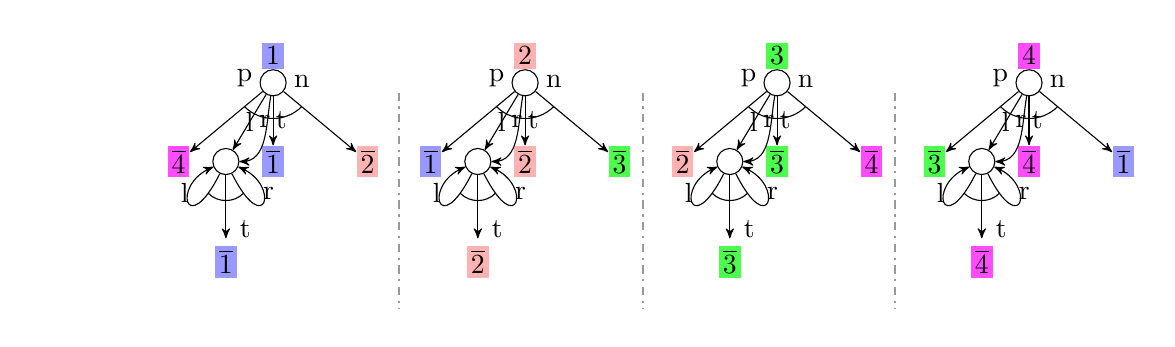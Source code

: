 \usetikzlibrary{arrows}
\begin{tikzpicture}
[
	scale=1,
	transform shape
%	edge from parent/.style={draw,->,>=stealth'}
]

\path[use as bounding box] (-30mm,7mm) rectangle (111mm,-30mm);

\definecolor{ref1col}{rgb}{0.6,0.6,1.0}
\definecolor{ref2col}{rgb}{1.0,0.7,0.7}
\definecolor{ref3col}{rgb}{0.3,1.0,0.3}
\definecolor{ref4col}{rgb}{1.0,0.3,1.0}

\tikzstyle{state}=[draw,circle]
\tikzstyle{trans}=[draw,->,>=stealth']
\tikzstyle{abstr}=[draw,dotted,thick]
\tikzstyle{ref}=[rectangle,inner sep=0.5mm]
\tikzstyle{sepline}=[draw=black!40,thick,dashdotted]

% Automaton 1
\node[state] (q1) at (0mm,0mm) {};
\node[ref,fill=ref1col] (r4) [below of=q1] {$\overline{1}$};
\node[state,node distance=6mm] (r3) [left of=r4] {};
\node[ref,fill=ref4col,node distance=6mm] (r1) [left of=r3] {$\overline{4}$};
\node[] (r5) [right of=r4] {};
\node[ref,fill=ref2col,node distance=2mm] (r2) [right of=r5] {$\overline{2}$};

\draw (q1) edge[trans] node[near start,label={above:p}] (r1mid) {} (r1);
\draw (q1) edge[trans] node[near start,label={above:n}] (r2mid) {} (r2);
\draw (q1) edge[trans] node[label={[label distance=-3mm] left:l}] {} (r3);
\draw (q1) edge[trans] node[near start,label={[label distance=-3mm]below right:t}] (r4mid) {} (r4);
\draw (q1) edge[trans,out=260,in=0] node[near start,label={[label distance=-4mm] below left:r}] (r5mid) {} (r3);
\draw (r1mid.center) to[out=-45,in=225] (r2mid.center);

\node[anchor=south,ref,fill=ref1col] at (q1.north) {1};

\node[inner sep=0] (s2) [below of=r3] {};
\node[ref,fill=ref1col,yshift=-2.5mm] (s2p) at (s2.south) {$\overline{1}$};

\draw[trans] (r3) .. controls +(-5mm,-10mm) and +(-7mm,-3mm) .. node[very near start,label={left:l}] (s1mid) {} (r3);
\draw (r3) edge[trans] node[label={[label distance=-1mm]below right:t}] {} (s2);
\draw[trans] (r3) .. controls +(5mm,-10mm) and +(7mm,-3mm) .. node[very near start,label={right:r}] (s3mid) {} (r3);
\draw (s1mid.center) to[out=-45,in=225] (s3mid.center);

\node (adfdfds) [right of=q1,xshift=6mm] {};
\node (adfdfds2) [below of=adfdfds,yshift=-20mm] {};
\draw[sepline] (adfdfds) edge (adfdfds2);

% Automaton 2
\node[state] (bq1) [right of=q1,xshift=22mm] {};
\node[ref,fill=ref2col] (br4) [below of=bq1] {$\overline{2}$};
\node[state] (br3) [node distance=6mm,left of=br4] {};
\node[ref,fill=ref1col] (br1) [node distance=6mm,left of=br3] {$\overline{1}$};
\node[] (br5) [node distance=6mm,right of=br4] {};
\node[ref,fill=ref3col] (br2) [node distance=6mm,right of=br5] {$\overline{3}$};

\draw (bq1) edge[trans] node[near start,label={above:p}] (br1mid) {} (br1);
\draw (bq1) edge[trans] node[near start,label={above:n}] (br2mid) {} (br2);
\draw (bq1) edge[trans] node[label={[label distance=-3mm] left:l}] {} (br3);
\draw (bq1) edge[trans] node[near start, label={[label distance=-3mm] below right:t}] (br4mid) {} (br4);
\draw (bq1) edge[trans,out=260,in=0] node[near start,label={[label distance=-4mm] below left:r}] (br5mid) {} (br3);
\draw (br1mid.center) to[out=-45,in=225] (br2mid.center);

\node[anchor=south,ref,fill=ref2col] at (bq1.north) {2};

\node[inner sep=0] (bs2) [below of=br3] {};
\node[ref,fill=ref2col,yshift=-2.5mm] (bs2p) at (bs2.south) {$\overline{2}$};

\draw[trans] (br3) .. controls +(-5mm,-10mm) and +(-7mm,-3mm) .. node[very near start,label={left:l}] (bs1mid) {} (br3);
\draw (br3) edge[trans] node[label={[label distance=-1mm]below right:t}] {} (bs2);
\draw[trans] (br3) .. controls +(5mm,-10mm) and +(7mm,-3mm) .. node[very near start,label={right:r}] (bs3mid) {} (br3);
\draw (bs1mid.center) to[out=-45,in=225] (bs3mid.center);


\node (badfdfds) [right of=bq1,xshift=5mm] {};
\node (badfdfds2) [below of=badfdfds,yshift=-20mm] {};
\draw[sepline] (badfdfds) edge (badfdfds2);


% Automaton 3
\node[state] (cq1) [right of=bq1,xshift=22mm] {};
\node[ref,fill=ref3col] (cr4) [below of=cq1] {$\overline{3}$};
\node[state] (cr3) [node distance=6mm,left of=cr4] {};
\node[ref,fill=ref2col] (cr1) [node distance=6mm,left of=cr3] {$\overline{2}$};
\node[] (cr5) [node distance=6mm,right of=cr4] {};
\node[ref,fill=ref4col] (cr2) [node distance=6mm,right of=cr5] {$\overline{4}$};

\draw (cq1) edge[trans] node[near start,label={above:p}] (cr1mid) {} (cr1);
\draw (cq1) edge[trans] node[near start,label={above:n}] (cr2mid) {} (cr2);
\draw (cq1) edge[trans] node[label={[label distance=-3mm] left:l}] {} (cr3);
\draw (cq1) edge[trans] node[near start,label={[label distance=-3mm] below right:t}] (cr4mid) {} (cr4);
\draw (cq1) edge[trans,out=260,in=0] node[near start,label={[label distance=-4mm]below left:r}] (cr5mid) {} (cr3);
\draw (cr1mid.center) to[out=-45,in=225] (cr2mid.center);

\node[anchor=south,ref,fill=ref3col] at (cq1.north) {3};

\node[inner sep=0] (cs2) [below of=cr3] {};
\node[ref,fill=ref3col,yshift=-2.5mm] (cs2p) at (cs2.south) {$\overline{3}$};

\draw[trans] (cr3) .. controls +(-5mm,-10mm) and +(-7mm,-3mm) .. node[very near start,label={left:l}] (cs1mid) {} (cr3);
\draw (cr3) edge[trans] node[label={[label distance=-1mm]below right:t}] {} (cs2);
\draw[trans] (cr3) .. controls +(5mm,-10mm) and +(7mm,-3mm) .. node[very near start,label={right:r}] (cs3mid) {} (cr3);
\draw (cs1mid.center) to[out=-45,in=225] (cs3mid.center);

\node (cadfdfds) [right of=cq1,xshift=5mm] {};
\node (cadfdfds2) [below of=cadfdfds,yshift=-20mm] {};
\draw[sepline] (cadfdfds) edge (cadfdfds2);



% Automaton 4
\node[state] (dq1) [right of=cq1,xshift=22mm] {};
\node[ref,fill=ref4col] (dr4) [below of=dq1] {$\overline{4}$};
\node[state] (dr3) [node distance=6mm,left of=dr4] {};
\node[ref,fill=ref3col] (dr1) [node distance=6mm,left of=dr3] {$\overline{3}$};
\node[] (dr5) [node distance=6mm,right of=dr4] {};
\node[ref,fill=ref1col] (dr2) [node distance=6mm,right of=dr5] {$\overline{1}$};

\draw (dq1) edge[trans] node[near start,label={above:p}] (dr1mid) {} (dr1);
\draw (dq1) edge[trans] node[near start,label={above:n}] (dr2mid) {} (dr2);
\draw (dq1) edge[trans] node[label={[label distance=-3mm] left:l}] {} (dr3);
\draw (dq1) edge[trans] node[near start,label={[label distance=-3mm] below right:t}] (dr4mid) {} (dr4);
\draw (dq1) edge[trans,out=260,in=0] node[near start,label={[label distance=-4mm] below left:r}] (dr5mid) {} (dr3);
\draw (dr1mid.center) to[out=-45,in=225] (dr2mid.center);

\node[anchor=south,ref,fill=ref4col] at (dq1.north) {4};

\node[inner sep=0] (ds2) [below of=dr3] {};
\node[ref,fill=ref4col,yshift=-2.5mm] (ds2p) at (ds2.south) {$\overline{4}$};

\draw[trans] (dr3) .. controls +(-5mm,-10mm) and +(-7mm,-3mm) .. node[very near start,label={left:l}] (ds1mid) {} (dr3);
\draw (dr3) edge[trans] node[label={[label distance=-1mm]below right:t}] {} (ds2);
\draw[trans] (dr3) .. controls +(5mm,-10mm) and +(7mm,-3mm) .. node[very near start,label={right:r}] (ds3mid) {} (dr3);
\draw (ds1mid.center) to[out=-45,in=225] (ds3mid.center);


\end{tikzpicture}
